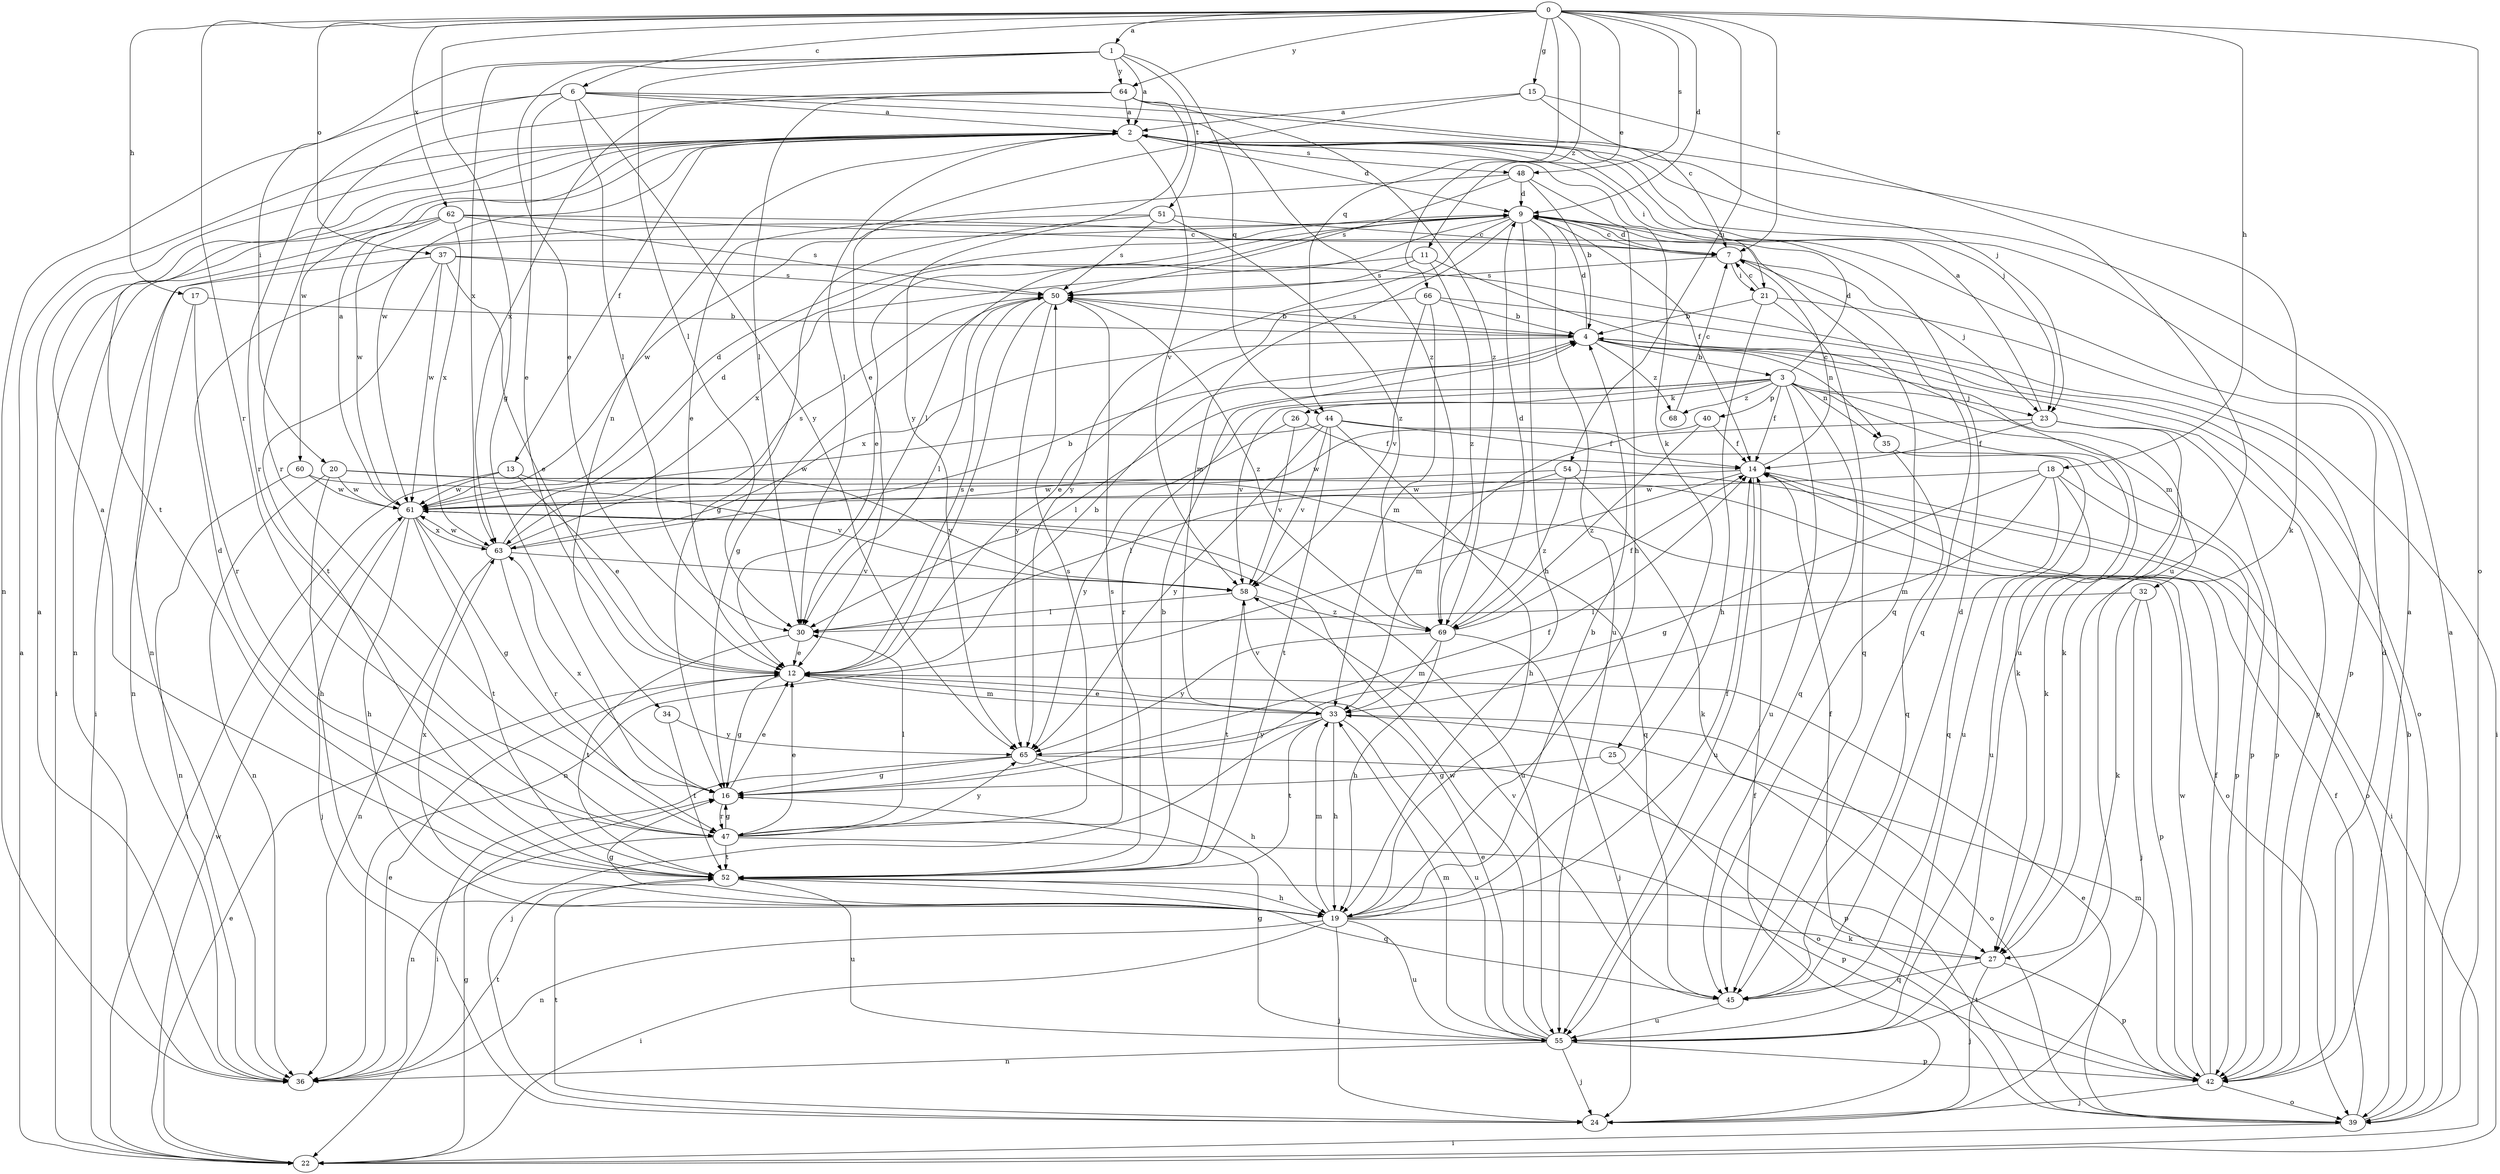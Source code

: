 strict digraph  {
0;
1;
2;
3;
4;
6;
7;
9;
11;
12;
13;
14;
15;
16;
17;
18;
19;
20;
21;
22;
23;
24;
25;
26;
27;
30;
32;
33;
34;
35;
36;
37;
39;
40;
42;
44;
45;
47;
48;
50;
51;
52;
54;
55;
58;
60;
61;
62;
63;
64;
65;
66;
68;
69;
0 -> 1  [label=a];
0 -> 6  [label=c];
0 -> 7  [label=c];
0 -> 9  [label=d];
0 -> 11  [label=e];
0 -> 15  [label=g];
0 -> 16  [label=g];
0 -> 17  [label=h];
0 -> 18  [label=h];
0 -> 37  [label=o];
0 -> 39  [label=o];
0 -> 44  [label=q];
0 -> 47  [label=r];
0 -> 48  [label=s];
0 -> 54  [label=u];
0 -> 62  [label=x];
0 -> 64  [label=y];
0 -> 66  [label=z];
1 -> 2  [label=a];
1 -> 12  [label=e];
1 -> 20  [label=i];
1 -> 30  [label=l];
1 -> 44  [label=q];
1 -> 51  [label=t];
1 -> 63  [label=x];
1 -> 64  [label=y];
2 -> 9  [label=d];
2 -> 13  [label=f];
2 -> 21  [label=i];
2 -> 23  [label=j];
2 -> 25  [label=k];
2 -> 30  [label=l];
2 -> 34  [label=n];
2 -> 48  [label=s];
2 -> 52  [label=t];
2 -> 58  [label=v];
2 -> 60  [label=w];
2 -> 61  [label=w];
3 -> 9  [label=d];
3 -> 14  [label=f];
3 -> 23  [label=j];
3 -> 26  [label=k];
3 -> 27  [label=k];
3 -> 30  [label=l];
3 -> 32  [label=m];
3 -> 35  [label=n];
3 -> 40  [label=p];
3 -> 45  [label=q];
3 -> 47  [label=r];
3 -> 55  [label=u];
3 -> 58  [label=v];
3 -> 68  [label=z];
4 -> 3  [label=b];
4 -> 9  [label=d];
4 -> 27  [label=k];
4 -> 35  [label=n];
4 -> 42  [label=p];
4 -> 50  [label=s];
4 -> 63  [label=x];
4 -> 68  [label=z];
6 -> 2  [label=a];
6 -> 12  [label=e];
6 -> 23  [label=j];
6 -> 30  [label=l];
6 -> 36  [label=n];
6 -> 47  [label=r];
6 -> 65  [label=y];
6 -> 69  [label=z];
7 -> 9  [label=d];
7 -> 21  [label=i];
7 -> 23  [label=j];
7 -> 45  [label=q];
7 -> 50  [label=s];
9 -> 7  [label=c];
9 -> 12  [label=e];
9 -> 14  [label=f];
9 -> 19  [label=h];
9 -> 30  [label=l];
9 -> 33  [label=m];
9 -> 36  [label=n];
9 -> 55  [label=u];
9 -> 65  [label=y];
11 -> 50  [label=s];
11 -> 55  [label=u];
11 -> 63  [label=x];
11 -> 69  [label=z];
12 -> 4  [label=b];
12 -> 16  [label=g];
12 -> 33  [label=m];
12 -> 50  [label=s];
13 -> 12  [label=e];
13 -> 22  [label=i];
13 -> 45  [label=q];
13 -> 61  [label=w];
14 -> 7  [label=c];
14 -> 22  [label=i];
14 -> 36  [label=n];
14 -> 55  [label=u];
14 -> 61  [label=w];
15 -> 2  [label=a];
15 -> 7  [label=c];
15 -> 12  [label=e];
15 -> 55  [label=u];
16 -> 12  [label=e];
16 -> 14  [label=f];
16 -> 47  [label=r];
16 -> 63  [label=x];
17 -> 4  [label=b];
17 -> 36  [label=n];
17 -> 47  [label=r];
18 -> 16  [label=g];
18 -> 33  [label=m];
18 -> 42  [label=p];
18 -> 45  [label=q];
18 -> 55  [label=u];
18 -> 61  [label=w];
19 -> 4  [label=b];
19 -> 14  [label=f];
19 -> 16  [label=g];
19 -> 22  [label=i];
19 -> 24  [label=j];
19 -> 27  [label=k];
19 -> 33  [label=m];
19 -> 36  [label=n];
19 -> 55  [label=u];
19 -> 63  [label=x];
20 -> 19  [label=h];
20 -> 36  [label=n];
20 -> 39  [label=o];
20 -> 58  [label=v];
20 -> 61  [label=w];
21 -> 4  [label=b];
21 -> 7  [label=c];
21 -> 19  [label=h];
21 -> 22  [label=i];
21 -> 45  [label=q];
22 -> 2  [label=a];
22 -> 12  [label=e];
22 -> 16  [label=g];
22 -> 61  [label=w];
23 -> 2  [label=a];
23 -> 14  [label=f];
23 -> 27  [label=k];
23 -> 33  [label=m];
23 -> 42  [label=p];
24 -> 14  [label=f];
24 -> 52  [label=t];
25 -> 16  [label=g];
25 -> 39  [label=o];
26 -> 14  [label=f];
26 -> 58  [label=v];
26 -> 65  [label=y];
27 -> 14  [label=f];
27 -> 24  [label=j];
27 -> 42  [label=p];
27 -> 45  [label=q];
30 -> 12  [label=e];
30 -> 52  [label=t];
32 -> 24  [label=j];
32 -> 27  [label=k];
32 -> 30  [label=l];
32 -> 42  [label=p];
33 -> 12  [label=e];
33 -> 19  [label=h];
33 -> 24  [label=j];
33 -> 39  [label=o];
33 -> 52  [label=t];
33 -> 55  [label=u];
33 -> 58  [label=v];
33 -> 65  [label=y];
34 -> 52  [label=t];
34 -> 65  [label=y];
35 -> 42  [label=p];
35 -> 45  [label=q];
36 -> 2  [label=a];
36 -> 12  [label=e];
36 -> 52  [label=t];
37 -> 12  [label=e];
37 -> 22  [label=i];
37 -> 42  [label=p];
37 -> 50  [label=s];
37 -> 52  [label=t];
37 -> 61  [label=w];
39 -> 2  [label=a];
39 -> 4  [label=b];
39 -> 12  [label=e];
39 -> 14  [label=f];
39 -> 22  [label=i];
39 -> 52  [label=t];
40 -> 14  [label=f];
40 -> 61  [label=w];
40 -> 69  [label=z];
42 -> 2  [label=a];
42 -> 9  [label=d];
42 -> 14  [label=f];
42 -> 24  [label=j];
42 -> 33  [label=m];
42 -> 39  [label=o];
42 -> 61  [label=w];
44 -> 14  [label=f];
44 -> 19  [label=h];
44 -> 52  [label=t];
44 -> 55  [label=u];
44 -> 58  [label=v];
44 -> 61  [label=w];
44 -> 65  [label=y];
45 -> 9  [label=d];
45 -> 55  [label=u];
45 -> 58  [label=v];
47 -> 12  [label=e];
47 -> 16  [label=g];
47 -> 30  [label=l];
47 -> 36  [label=n];
47 -> 42  [label=p];
47 -> 50  [label=s];
47 -> 52  [label=t];
47 -> 65  [label=y];
48 -> 4  [label=b];
48 -> 9  [label=d];
48 -> 12  [label=e];
48 -> 19  [label=h];
48 -> 50  [label=s];
50 -> 4  [label=b];
50 -> 12  [label=e];
50 -> 16  [label=g];
50 -> 30  [label=l];
50 -> 65  [label=y];
50 -> 69  [label=z];
51 -> 7  [label=c];
51 -> 16  [label=g];
51 -> 50  [label=s];
51 -> 61  [label=w];
51 -> 69  [label=z];
52 -> 2  [label=a];
52 -> 4  [label=b];
52 -> 9  [label=d];
52 -> 19  [label=h];
52 -> 45  [label=q];
52 -> 50  [label=s];
52 -> 55  [label=u];
54 -> 27  [label=k];
54 -> 30  [label=l];
54 -> 39  [label=o];
54 -> 61  [label=w];
54 -> 69  [label=z];
55 -> 12  [label=e];
55 -> 16  [label=g];
55 -> 24  [label=j];
55 -> 33  [label=m];
55 -> 36  [label=n];
55 -> 42  [label=p];
55 -> 61  [label=w];
58 -> 30  [label=l];
58 -> 52  [label=t];
58 -> 69  [label=z];
60 -> 36  [label=n];
60 -> 58  [label=v];
60 -> 61  [label=w];
61 -> 2  [label=a];
61 -> 9  [label=d];
61 -> 16  [label=g];
61 -> 19  [label=h];
61 -> 24  [label=j];
61 -> 52  [label=t];
61 -> 55  [label=u];
61 -> 63  [label=x];
62 -> 7  [label=c];
62 -> 22  [label=i];
62 -> 36  [label=n];
62 -> 45  [label=q];
62 -> 50  [label=s];
62 -> 61  [label=w];
62 -> 63  [label=x];
63 -> 4  [label=b];
63 -> 9  [label=d];
63 -> 36  [label=n];
63 -> 47  [label=r];
63 -> 50  [label=s];
63 -> 58  [label=v];
63 -> 61  [label=w];
64 -> 2  [label=a];
64 -> 27  [label=k];
64 -> 30  [label=l];
64 -> 47  [label=r];
64 -> 63  [label=x];
64 -> 65  [label=y];
64 -> 69  [label=z];
65 -> 16  [label=g];
65 -> 19  [label=h];
65 -> 22  [label=i];
65 -> 42  [label=p];
66 -> 4  [label=b];
66 -> 12  [label=e];
66 -> 33  [label=m];
66 -> 39  [label=o];
66 -> 58  [label=v];
68 -> 7  [label=c];
69 -> 9  [label=d];
69 -> 14  [label=f];
69 -> 19  [label=h];
69 -> 24  [label=j];
69 -> 33  [label=m];
69 -> 65  [label=y];
}
